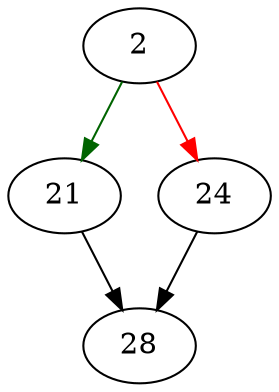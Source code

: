 strict digraph "out2Prerelease" {
	// Node definitions.
	2 [entry=true];
	21;
	24;
	28;

	// Edge definitions.
	2 -> 21 [
		color=darkgreen
		cond=true
	];
	2 -> 24 [
		color=red
		cond=false
	];
	21 -> 28;
	24 -> 28;
}
